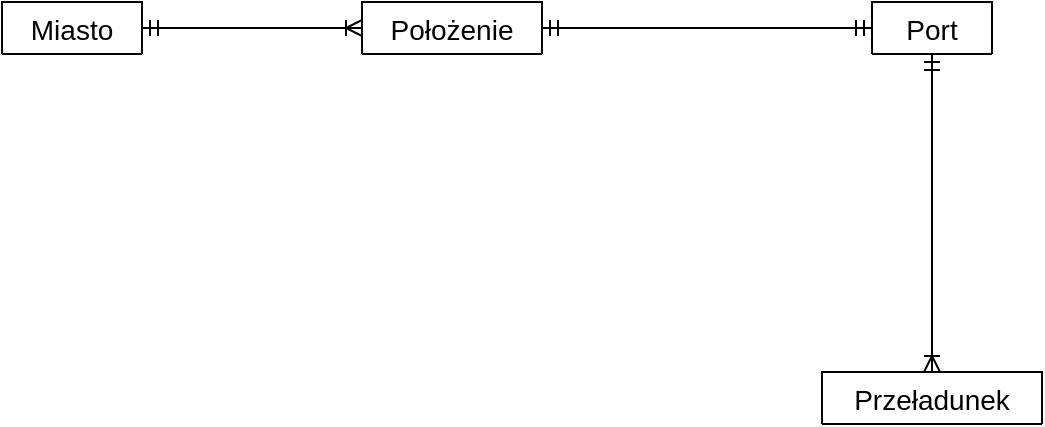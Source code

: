 <mxfile version="13.10.1" type="github">
  <diagram id="king28Wa4wDvFOfGBkRx" name="Page-1">
    <mxGraphModel dx="1422" dy="866" grid="1" gridSize="10" guides="1" tooltips="1" connect="1" arrows="1" fold="1" page="1" pageScale="1" pageWidth="1169" pageHeight="827" math="0" shadow="0">
      <root>
        <mxCell id="0" />
        <mxCell id="1" parent="0" />
        <mxCell id="K1D0XlmbZgbigHDm2ijd-1" value="Miasto" style="swimlane;fontStyle=0;childLayout=stackLayout;horizontal=1;startSize=26;horizontalStack=0;resizeParent=1;resizeParentMax=0;resizeLast=0;collapsible=1;marginBottom=0;align=center;fontSize=14;" vertex="1" collapsed="1" parent="1">
          <mxGeometry x="70" y="255" width="70" height="26" as="geometry">
            <mxRectangle x="-10" y="240" width="160" height="56" as="alternateBounds" />
          </mxGeometry>
        </mxCell>
        <mxCell id="K1D0XlmbZgbigHDm2ijd-5" value="Port" style="swimlane;fontStyle=0;childLayout=stackLayout;horizontal=1;startSize=26;horizontalStack=0;resizeParent=1;resizeParentMax=0;resizeLast=0;collapsible=1;marginBottom=0;align=center;fontSize=14;" vertex="1" collapsed="1" parent="1">
          <mxGeometry x="505" y="255" width="60" height="26" as="geometry">
            <mxRectangle x="480" y="240" width="160" height="56" as="alternateBounds" />
          </mxGeometry>
        </mxCell>
        <mxCell id="K1D0XlmbZgbigHDm2ijd-6" value="Przeładunek" style="swimlane;fontStyle=0;childLayout=stackLayout;horizontal=1;startSize=26;horizontalStack=0;resizeParent=1;resizeParentMax=0;resizeLast=0;collapsible=1;marginBottom=0;align=center;fontSize=14;" vertex="1" collapsed="1" parent="1">
          <mxGeometry x="480" y="440" width="110" height="26" as="geometry">
            <mxRectangle x="480" y="440" width="160" height="56" as="alternateBounds" />
          </mxGeometry>
        </mxCell>
        <mxCell id="K1D0XlmbZgbigHDm2ijd-7" value="Położenie" style="swimlane;fontStyle=0;childLayout=stackLayout;horizontal=1;startSize=26;horizontalStack=0;resizeParent=1;resizeParentMax=0;resizeLast=0;collapsible=1;marginBottom=0;align=center;fontSize=14;" vertex="1" collapsed="1" parent="1">
          <mxGeometry x="250" y="255" width="90" height="26" as="geometry">
            <mxRectangle x="240" y="240" width="160" height="56" as="alternateBounds" />
          </mxGeometry>
        </mxCell>
        <mxCell id="K1D0XlmbZgbigHDm2ijd-8" value="" style="fontSize=12;html=1;endArrow=ERoneToMany;startArrow=ERmandOne;entryX=0;entryY=0.5;entryDx=0;entryDy=0;exitX=1;exitY=0.5;exitDx=0;exitDy=0;" edge="1" parent="1" source="K1D0XlmbZgbigHDm2ijd-1" target="K1D0XlmbZgbigHDm2ijd-7">
          <mxGeometry width="100" height="100" relative="1" as="geometry">
            <mxPoint x="150" y="268" as="sourcePoint" />
            <mxPoint x="270" y="200" as="targetPoint" />
          </mxGeometry>
        </mxCell>
        <mxCell id="K1D0XlmbZgbigHDm2ijd-9" value="" style="fontSize=12;html=1;endArrow=ERmandOne;startArrow=ERmandOne;exitX=1;exitY=0.5;exitDx=0;exitDy=0;entryX=0;entryY=0.5;entryDx=0;entryDy=0;" edge="1" parent="1" source="K1D0XlmbZgbigHDm2ijd-7" target="K1D0XlmbZgbigHDm2ijd-5">
          <mxGeometry width="100" height="100" relative="1" as="geometry">
            <mxPoint x="380" y="420" as="sourcePoint" />
            <mxPoint x="480" y="320" as="targetPoint" />
          </mxGeometry>
        </mxCell>
        <mxCell id="K1D0XlmbZgbigHDm2ijd-10" value="" style="fontSize=12;html=1;endArrow=ERoneToMany;startArrow=ERmandOne;exitX=0.5;exitY=1;exitDx=0;exitDy=0;entryX=0.5;entryY=0;entryDx=0;entryDy=0;" edge="1" parent="1" source="K1D0XlmbZgbigHDm2ijd-5" target="K1D0XlmbZgbigHDm2ijd-6">
          <mxGeometry width="100" height="100" relative="1" as="geometry">
            <mxPoint x="230" y="530" as="sourcePoint" />
            <mxPoint x="600" y="370" as="targetPoint" />
          </mxGeometry>
        </mxCell>
      </root>
    </mxGraphModel>
  </diagram>
</mxfile>
